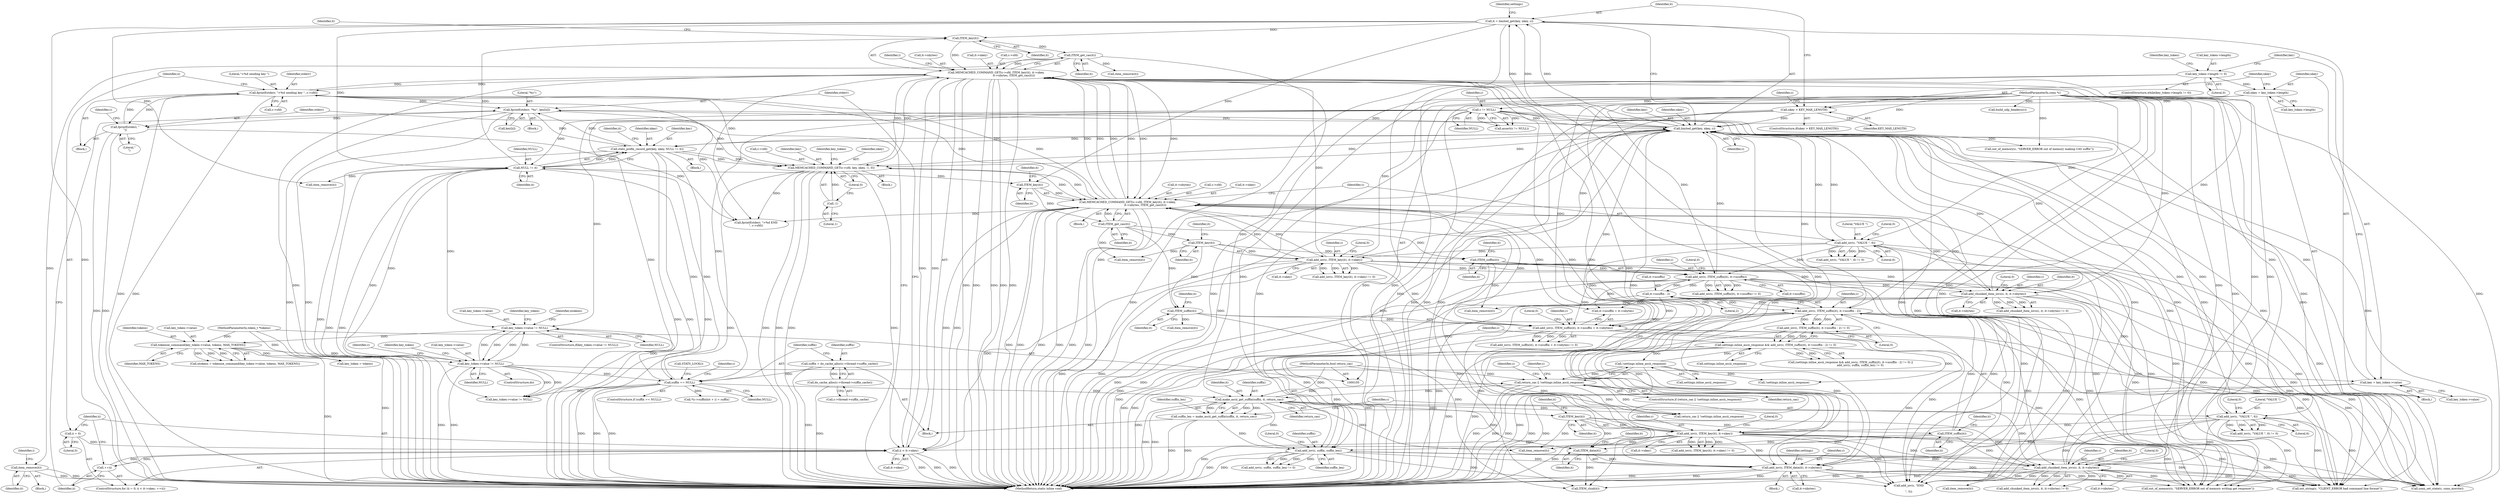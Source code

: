 digraph "0_memcached_a8c4a82787b8b6c256d61bd5c42fb7f92d1bae00@API" {
"1000327" [label="(Call,item_remove(it))"];
"1000257" [label="(Call,ITEM_get_cas(it))"];
"1000249" [label="(Call,ITEM_key(it))"];
"1000171" [label="(Call,it = limited_get(key, nkey, c))"];
"1000173" [label="(Call,limited_get(key, nkey, c))"];
"1000139" [label="(Call,key = key_token->value)"];
"1000669" [label="(Call,key_token->value != NULL)"];
"1000660" [label="(Call,tokenize_command(key_token->value, tokens, MAX_TOKENS))"];
"1000652" [label="(Call,key_token->value != NULL)"];
"1000185" [label="(Call,NULL != it)"];
"1000314" [label="(Call,suffix == NULL)"];
"1000305" [label="(Call,suffix = do_cache_alloc(c->thread->suffix_cache))"];
"1000307" [label="(Call,do_cache_alloc(c->thread->suffix_cache))"];
"1000127" [label="(Call,c != NULL)"];
"1000106" [label="(MethodParameterIn,conn *c)"];
"1000107" [label="(MethodParameterIn,token_t *tokens)"];
"1000546" [label="(Call,fprintf(stderr, \"%c\", key[ii]))"];
"1000528" [label="(Call,fprintf(stderr, \">%d sending key \", c->sfd))"];
"1000552" [label="(Call,fprintf(stderr, \"\n\"))"];
"1000434" [label="(Call,MEMCACHED_COMMAND_GET(c->sfd, ITEM_key(it), it->nkey,\n                                        it->nbytes, ITEM_get_cas(it)))"];
"1000640" [label="(Call,MEMCACHED_COMMAND_GET(c->sfd, key, nkey, -1, 0))"];
"1000245" [label="(Call,MEMCACHED_COMMAND_GET(c->sfd, ITEM_key(it), it->nkey,\n                                        it->nbytes, ITEM_get_cas(it)))"];
"1000538" [label="(Call,ii < it->nkey)"];
"1000535" [label="(Call,ii = 0)"];
"1000543" [label="(Call,++ii)"];
"1000457" [label="(Call,add_iov(c, ITEM_key(it), it->nkey))"];
"1000451" [label="(Call,add_iov(c, \"VALUE \", 6))"];
"1000459" [label="(Call,ITEM_key(it))"];
"1000446" [label="(Call,ITEM_get_cas(it))"];
"1000438" [label="(Call,ITEM_key(it))"];
"1000368" [label="(Call,add_iov(c, ITEM_key(it), it->nkey))"];
"1000361" [label="(Call,add_iov(c, \"VALUE \", 6))"];
"1000370" [label="(Call,ITEM_key(it))"];
"1000354" [label="(Call,make_ascii_get_suffix(suffix, it, return_cas))"];
"1000238" [label="(Call,return_cas || !settings.inline_ascii_response)"];
"1000109" [label="(MethodParameterIn,bool return_cas)"];
"1000240" [label="(Call,!settings.inline_ascii_response)"];
"1000377" [label="(Call,settings.inline_ascii_response && add_iov(c, ITEM_suffix(it), it->nsuffix - 2) != 0)"];
"1000381" [label="(Call,add_iov(c, ITEM_suffix(it), it->nsuffix - 2) != 0)"];
"1000382" [label="(Call,add_iov(c, ITEM_suffix(it), it->nsuffix - 2))"];
"1000384" [label="(Call,ITEM_suffix(it))"];
"1000386" [label="(Call,it->nsuffix - 2)"];
"1000500" [label="(Call,add_iov(c, ITEM_suffix(it), it->nsuffix))"];
"1000502" [label="(Call,ITEM_suffix(it))"];
"1000421" [label="(Call,add_chunked_item_iovs(c, it, it->nbytes))"];
"1000393" [label="(Call,add_iov(c, suffix, suffix_len))"];
"1000352" [label="(Call,suffix_len = make_ascii_get_suffix(suffix, it, return_cas))"];
"1000411" [label="(Call,add_iov(c, ITEM_data(it), it->nbytes))"];
"1000413" [label="(Call,ITEM_data(it))"];
"1000509" [label="(Call,add_chunked_item_iovs(c, it, it->nbytes))"];
"1000182" [label="(Call,stats_prefix_record_get(key, nkey, NULL != it))"];
"1000646" [label="(Call,-1)"];
"1000150" [label="(Call,nkey > KEY_MAX_LENGTH)"];
"1000144" [label="(Call,nkey = key_token->length)"];
"1000133" [label="(Call,key_token->length != 0)"];
"1000480" [label="(Call,add_iov(c, ITEM_suffix(it), it->nsuffix + it->nbytes))"];
"1000482" [label="(Call,ITEM_suffix(it))"];
"1000547" [label="(Identifier,stderr)"];
"1000666" [label="(Call,key_token = tokens)"];
"1000479" [label="(Call,add_iov(c, ITEM_suffix(it), it->nsuffix + it->nbytes) != 0)"];
"1000414" [label="(Identifier,it)"];
"1000443" [label="(Call,it->nbytes)"];
"1000641" [label="(Call,c->sfd)"];
"1000382" [label="(Call,add_iov(c, ITEM_suffix(it), it->nsuffix - 2))"];
"1000438" [label="(Call,ITEM_key(it))"];
"1000172" [label="(Identifier,it)"];
"1000364" [label="(Literal,6)"];
"1000435" [label="(Call,c->sfd)"];
"1000450" [label="(Call,add_iov(c, \"VALUE \", 6) != 0)"];
"1000132" [label="(ControlStructure,while(key_token->length != 0))"];
"1000234" [label="(Call,item_remove(it))"];
"1000130" [label="(ControlStructure,do)"];
"1000659" [label="(Identifier,ntokens)"];
"1000653" [label="(Call,key_token->value)"];
"1000251" [label="(Call,it->nkey)"];
"1000665" [label="(Identifier,MAX_TOKENS)"];
"1000314" [label="(Call,suffix == NULL)"];
"1000543" [label="(Call,++ii)"];
"1000175" [label="(Identifier,nkey)"];
"1000378" [label="(Call,settings.inline_ascii_response)"];
"1000176" [label="(Identifier,c)"];
"1000137" [label="(Literal,0)"];
"1000528" [label="(Call,fprintf(stderr, \">%d sending key \", c->sfd))"];
"1000423" [label="(Identifier,it)"];
"1000546" [label="(Call,fprintf(stderr, \"%c\", key[ii]))"];
"1000482" [label="(Call,ITEM_suffix(it))"];
"1000150" [label="(Call,nkey > KEY_MAX_LENGTH)"];
"1000388" [label="(Identifier,it)"];
"1000457" [label="(Call,add_iov(c, ITEM_key(it), it->nkey))"];
"1000436" [label="(Identifier,c)"];
"1000458" [label="(Identifier,c)"];
"1000689" [label="(Call,!settings.inline_ascii_response)"];
"1000397" [label="(Literal,0)"];
"1000355" [label="(Identifier,suffix)"];
"1000504" [label="(Call,it->nsuffix)"];
"1000427" [label="(Literal,0)"];
"1000181" [label="(Block,)"];
"1000421" [label="(Call,add_chunked_item_iovs(c, it, it->nbytes))"];
"1000654" [label="(Identifier,key_token)"];
"1000384" [label="(Call,ITEM_suffix(it))"];
"1000377" [label="(Call,settings.inline_ascii_response && add_iov(c, ITEM_suffix(it), it->nsuffix - 2) != 0)"];
"1000154" [label="(Call,out_string(c, \"CLIENT_ERROR bad command line format\"))"];
"1000182" [label="(Call,stats_prefix_record_get(key, nkey, NULL != it))"];
"1000152" [label="(Identifier,KEY_MAX_LENGTH)"];
"1000368" [label="(Call,add_iov(c, ITEM_key(it), it->nkey))"];
"1000361" [label="(Call,add_iov(c, \"VALUE \", 6))"];
"1000549" [label="(Call,key[ii])"];
"1000246" [label="(Call,c->sfd)"];
"1000534" [label="(ControlStructure,for (ii = 0; ii < it->nkey; ++ii))"];
"1000316" [label="(Identifier,NULL)"];
"1000530" [label="(Literal,\">%d sending key \")"];
"1000447" [label="(Identifier,it)"];
"1000367" [label="(Call,add_iov(c, ITEM_key(it), it->nkey) != 0)"];
"1000387" [label="(Call,it->nsuffix)"];
"1000446" [label="(Call,ITEM_get_cas(it))"];
"1000240" [label="(Call,!settings.inline_ascii_response)"];
"1000727" [label="(Call,add_iov(c, \"END\r\n\", 5))"];
"1000247" [label="(Identifier,c)"];
"1000362" [label="(Identifier,c)"];
"1000738" [label="(Call,build_udp_headers(c))"];
"1000651" [label="(ControlStructure,if(key_token->value != NULL))"];
"1000687" [label="(Call,return_cas || !settings.inline_ascii_response)"];
"1000126" [label="(Call,assert(c != NULL))"];
"1000509" [label="(Call,add_chunked_item_iovs(c, it, it->nbytes))"];
"1000502" [label="(Call,ITEM_suffix(it))"];
"1000151" [label="(Identifier,nkey)"];
"1000544" [label="(Identifier,ii)"];
"1000313" [label="(ControlStructure,if (suffix == NULL))"];
"1000486" [label="(Identifier,it)"];
"1000360" [label="(Call,add_iov(c, \"VALUE \", 6) != 0)"];
"1000574" [label="(Call,ITEM_clsid(it))"];
"1000107" [label="(MethodParameterIn,token_t *tokens)"];
"1000434" [label="(Call,MEMCACHED_COMMAND_GET(c->sfd, ITEM_key(it), it->nkey,\n                                        it->nbytes, ITEM_get_cas(it)))"];
"1000439" [label="(Identifier,it)"];
"1000676" [label="(Identifier,c)"];
"1000720" [label="(Call,key_token->value != NULL)"];
"1000664" [label="(Identifier,tokens)"];
"1000545" [label="(Block,)"];
"1000372" [label="(Call,it->nkey)"];
"1000239" [label="(Identifier,return_cas)"];
"1000508" [label="(Call,add_chunked_item_iovs(c, it, it->nbytes) != 0)"];
"1000510" [label="(Identifier,c)"];
"1000145" [label="(Identifier,nkey)"];
"1000433" [label="(Block,)"];
"1000415" [label="(Call,it->nbytes)"];
"1000106" [label="(MethodParameterIn,conn *c)"];
"1000536" [label="(Identifier,ii)"];
"1000146" [label="(Call,key_token->length)"];
"1000512" [label="(Call,it->nbytes)"];
"1000673" [label="(Identifier,NULL)"];
"1000429" [label="(Call,item_remove(it))"];
"1000375" [label="(Literal,0)"];
"1000357" [label="(Identifier,return_cas)"];
"1000529" [label="(Identifier,stderr)"];
"1000356" [label="(Identifier,it)"];
"1000503" [label="(Identifier,it)"];
"1000644" [label="(Identifier,key)"];
"1000455" [label="(Literal,0)"];
"1000548" [label="(Literal,\"%c\")"];
"1000652" [label="(Call,key_token->value != NULL)"];
"1000531" [label="(Call,c->sfd)"];
"1000133" [label="(Call,key_token->length != 0)"];
"1000526" [label="(Block,)"];
"1000538" [label="(Call,ii < it->nkey)"];
"1000149" [label="(ControlStructure,if(nkey > KEY_MAX_LENGTH))"];
"1000315" [label="(Identifier,suffix)"];
"1000370" [label="(Call,ITEM_key(it))"];
"1000139" [label="(Call,key = key_token->value)"];
"1000456" [label="(Call,add_iov(c, ITEM_key(it), it->nkey) != 0)"];
"1000392" [label="(Call,add_iov(c, suffix, suffix_len) != 0)"];
"1000155" [label="(Identifier,c)"];
"1000441" [label="(Identifier,it)"];
"1000250" [label="(Identifier,it)"];
"1000480" [label="(Call,add_iov(c, ITEM_suffix(it), it->nsuffix + it->nbytes))"];
"1000328" [label="(Identifier,it)"];
"1000484" [label="(Call,it->nsuffix + it->nbytes)"];
"1000396" [label="(Identifier,suffix_len)"];
"1000327" [label="(Call,item_remove(it))"];
"1000332" [label="(Identifier,i)"];
"1000440" [label="(Call,it->nkey)"];
"1000511" [label="(Identifier,it)"];
"1000712" [label="(Call,fprintf(stderr, \">%d END\n\", c->sfd))"];
"1000383" [label="(Identifier,c)"];
"1000647" [label="(Literal,1)"];
"1000481" [label="(Identifier,c)"];
"1000650" [label="(Identifier,key_token)"];
"1000318" [label="(Call,STATS_LOCK())"];
"1000451" [label="(Call,add_iov(c, \"VALUE \", 6))"];
"1000661" [label="(Call,key_token->value)"];
"1000411" [label="(Call,add_iov(c, ITEM_data(it), it->nbytes))"];
"1000187" [label="(Identifier,it)"];
"1000343" [label="(Call,*(c->suffixlist + i) = suffix)"];
"1000640" [label="(Call,MEMCACHED_COMMAND_GET(c->sfd, key, nkey, -1, 0))"];
"1000305" [label="(Call,suffix = do_cache_alloc(c->thread->suffix_cache))"];
"1000363" [label="(Literal,\"VALUE \")"];
"1000742" [label="(Call,out_of_memory(c, \"SERVER_ERROR out of memory writing get response\"))"];
"1000140" [label="(Identifier,key)"];
"1000245" [label="(Call,MEMCACHED_COMMAND_GET(c->sfd, ITEM_key(it), it->nkey,\n                                        it->nbytes, ITEM_get_cas(it)))"];
"1000324" [label="(Call,out_of_memory(c, \"SERVER_ERROR out of memory making CAS suffix\"))"];
"1000365" [label="(Literal,0)"];
"1000171" [label="(Call,it = limited_get(key, nkey, c))"];
"1000645" [label="(Identifier,nkey)"];
"1000554" [label="(Literal,\"\n\")"];
"1000371" [label="(Identifier,it)"];
"1000129" [label="(Identifier,NULL)"];
"1000308" [label="(Call,c->thread->suffix_cache)"];
"1000539" [label="(Identifier,ii)"];
"1000238" [label="(Call,return_cas || !settings.inline_ascii_response)"];
"1000507" [label="(Literal,0)"];
"1000483" [label="(Identifier,it)"];
"1000135" [label="(Identifier,key_token)"];
"1000420" [label="(Call,add_chunked_item_iovs(c, it, it->nbytes) != 0)"];
"1000376" [label="(Call,(settings.inline_ascii_response && add_iov(c, ITEM_suffix(it), it->nsuffix - 2) != 0) ||\n                      add_iov(c, suffix, suffix_len) != 0)"];
"1000261" [label="(Identifier,i)"];
"1000353" [label="(Identifier,suffix_len)"];
"1000307" [label="(Call,do_cache_alloc(c->thread->suffix_cache))"];
"1000369" [label="(Identifier,c)"];
"1000249" [label="(Call,ITEM_key(it))"];
"1000144" [label="(Call,nkey = key_token->length)"];
"1000410" [label="(Block,)"];
"1000184" [label="(Identifier,nkey)"];
"1000244" [label="(Block,)"];
"1000500" [label="(Call,add_iov(c, ITEM_suffix(it), it->nsuffix))"];
"1000505" [label="(Identifier,it)"];
"1000523" [label="(Identifier,settings)"];
"1000186" [label="(Identifier,NULL)"];
"1000128" [label="(Identifier,c)"];
"1000258" [label="(Identifier,it)"];
"1000453" [label="(Literal,\"VALUE \")"];
"1000416" [label="(Identifier,it)"];
"1000306" [label="(Identifier,suffix)"];
"1000138" [label="(Block,)"];
"1000241" [label="(Call,settings.inline_ascii_response)"];
"1000646" [label="(Call,-1)"];
"1000381" [label="(Call,add_iov(c, ITEM_suffix(it), it->nsuffix - 2) != 0)"];
"1000413" [label="(Call,ITEM_data(it))"];
"1000185" [label="(Call,NULL != it)"];
"1000464" [label="(Literal,0)"];
"1000354" [label="(Call,make_ascii_get_suffix(suffix, it, return_cas))"];
"1000179" [label="(Identifier,settings)"];
"1000394" [label="(Identifier,c)"];
"1000670" [label="(Call,key_token->value)"];
"1000393" [label="(Call,add_iov(c, suffix, suffix_len))"];
"1000656" [label="(Identifier,NULL)"];
"1000517" [label="(Call,item_remove(it))"];
"1000183" [label="(Identifier,key)"];
"1000317" [label="(Block,)"];
"1000552" [label="(Call,fprintf(stderr, \"\n\"))"];
"1000535" [label="(Call,ii = 0)"];
"1000373" [label="(Identifier,it)"];
"1000671" [label="(Identifier,key_token)"];
"1000462" [label="(Identifier,it)"];
"1000352" [label="(Call,suffix_len = make_ascii_get_suffix(suffix, it, return_cas))"];
"1000399" [label="(Call,item_remove(it))"];
"1000459" [label="(Call,ITEM_key(it))"];
"1000424" [label="(Call,it->nbytes)"];
"1000553" [label="(Identifier,stderr)"];
"1000412" [label="(Identifier,c)"];
"1000515" [label="(Literal,0)"];
"1000395" [label="(Identifier,suffix)"];
"1000491" [label="(Literal,0)"];
"1000386" [label="(Call,it->nsuffix - 2)"];
"1000605" [label="(Block,)"];
"1000658" [label="(Call,ntokens = tokenize_command(key_token->value, tokens, MAX_TOKENS))"];
"1000452" [label="(Identifier,c)"];
"1000391" [label="(Literal,0)"];
"1000755" [label="(MethodReturn,static inline void)"];
"1000174" [label="(Identifier,key)"];
"1000454" [label="(Literal,6)"];
"1000648" [label="(Literal,0)"];
"1000466" [label="(Call,item_remove(it))"];
"1000660" [label="(Call,tokenize_command(key_token->value, tokens, MAX_TOKENS))"];
"1000390" [label="(Literal,2)"];
"1000493" [label="(Call,item_remove(it))"];
"1000560" [label="(Identifier,c)"];
"1000501" [label="(Identifier,c)"];
"1000237" [label="(ControlStructure,if (return_cas || !settings.inline_ascii_response))"];
"1000669" [label="(Call,key_token->value != NULL)"];
"1000537" [label="(Literal,0)"];
"1000540" [label="(Call,it->nkey)"];
"1000127" [label="(Call,c != NULL)"];
"1000460" [label="(Identifier,it)"];
"1000252" [label="(Identifier,it)"];
"1000109" [label="(MethodParameterIn,bool return_cas)"];
"1000347" [label="(Identifier,c)"];
"1000302" [label="(Call,item_remove(it))"];
"1000141" [label="(Call,key_token->value)"];
"1000257" [label="(Call,ITEM_get_cas(it))"];
"1000254" [label="(Call,it->nbytes)"];
"1000461" [label="(Call,it->nkey)"];
"1000385" [label="(Identifier,it)"];
"1000189" [label="(Identifier,it)"];
"1000173" [label="(Call,limited_get(key, nkey, c))"];
"1000499" [label="(Call,add_iov(c, ITEM_suffix(it), it->nsuffix) != 0)"];
"1000747" [label="(Call,conn_set_state(c, conn_mwrite))"];
"1000134" [label="(Call,key_token->length)"];
"1000422" [label="(Identifier,c)"];
"1000327" -> "1000317"  [label="AST: "];
"1000327" -> "1000328"  [label="CFG: "];
"1000328" -> "1000327"  [label="AST: "];
"1000332" -> "1000327"  [label="CFG: "];
"1000327" -> "1000755"  [label="DDG: "];
"1000327" -> "1000755"  [label="DDG: "];
"1000257" -> "1000327"  [label="DDG: "];
"1000257" -> "1000245"  [label="AST: "];
"1000257" -> "1000258"  [label="CFG: "];
"1000258" -> "1000257"  [label="AST: "];
"1000245" -> "1000257"  [label="CFG: "];
"1000257" -> "1000245"  [label="DDG: "];
"1000249" -> "1000257"  [label="DDG: "];
"1000257" -> "1000302"  [label="DDG: "];
"1000257" -> "1000354"  [label="DDG: "];
"1000249" -> "1000245"  [label="AST: "];
"1000249" -> "1000250"  [label="CFG: "];
"1000250" -> "1000249"  [label="AST: "];
"1000252" -> "1000249"  [label="CFG: "];
"1000249" -> "1000245"  [label="DDG: "];
"1000171" -> "1000249"  [label="DDG: "];
"1000185" -> "1000249"  [label="DDG: "];
"1000171" -> "1000138"  [label="AST: "];
"1000171" -> "1000173"  [label="CFG: "];
"1000172" -> "1000171"  [label="AST: "];
"1000173" -> "1000171"  [label="AST: "];
"1000179" -> "1000171"  [label="CFG: "];
"1000171" -> "1000755"  [label="DDG: "];
"1000171" -> "1000755"  [label="DDG: "];
"1000173" -> "1000171"  [label="DDG: "];
"1000173" -> "1000171"  [label="DDG: "];
"1000173" -> "1000171"  [label="DDG: "];
"1000171" -> "1000185"  [label="DDG: "];
"1000171" -> "1000234"  [label="DDG: "];
"1000171" -> "1000438"  [label="DDG: "];
"1000173" -> "1000176"  [label="CFG: "];
"1000174" -> "1000173"  [label="AST: "];
"1000175" -> "1000173"  [label="AST: "];
"1000176" -> "1000173"  [label="AST: "];
"1000173" -> "1000755"  [label="DDG: "];
"1000173" -> "1000755"  [label="DDG: "];
"1000173" -> "1000154"  [label="DDG: "];
"1000139" -> "1000173"  [label="DDG: "];
"1000546" -> "1000173"  [label="DDG: "];
"1000150" -> "1000173"  [label="DDG: "];
"1000368" -> "1000173"  [label="DDG: "];
"1000393" -> "1000173"  [label="DDG: "];
"1000382" -> "1000173"  [label="DDG: "];
"1000411" -> "1000173"  [label="DDG: "];
"1000500" -> "1000173"  [label="DDG: "];
"1000451" -> "1000173"  [label="DDG: "];
"1000421" -> "1000173"  [label="DDG: "];
"1000361" -> "1000173"  [label="DDG: "];
"1000457" -> "1000173"  [label="DDG: "];
"1000127" -> "1000173"  [label="DDG: "];
"1000480" -> "1000173"  [label="DDG: "];
"1000509" -> "1000173"  [label="DDG: "];
"1000106" -> "1000173"  [label="DDG: "];
"1000173" -> "1000182"  [label="DDG: "];
"1000173" -> "1000182"  [label="DDG: "];
"1000173" -> "1000324"  [label="DDG: "];
"1000173" -> "1000361"  [label="DDG: "];
"1000173" -> "1000451"  [label="DDG: "];
"1000173" -> "1000546"  [label="DDG: "];
"1000173" -> "1000640"  [label="DDG: "];
"1000173" -> "1000640"  [label="DDG: "];
"1000173" -> "1000727"  [label="DDG: "];
"1000173" -> "1000742"  [label="DDG: "];
"1000173" -> "1000747"  [label="DDG: "];
"1000139" -> "1000138"  [label="AST: "];
"1000139" -> "1000141"  [label="CFG: "];
"1000140" -> "1000139"  [label="AST: "];
"1000141" -> "1000139"  [label="AST: "];
"1000145" -> "1000139"  [label="CFG: "];
"1000139" -> "1000755"  [label="DDG: "];
"1000139" -> "1000755"  [label="DDG: "];
"1000669" -> "1000139"  [label="DDG: "];
"1000669" -> "1000130"  [label="AST: "];
"1000669" -> "1000673"  [label="CFG: "];
"1000670" -> "1000669"  [label="AST: "];
"1000673" -> "1000669"  [label="AST: "];
"1000135" -> "1000669"  [label="CFG: "];
"1000676" -> "1000669"  [label="CFG: "];
"1000669" -> "1000755"  [label="DDG: "];
"1000669" -> "1000755"  [label="DDG: "];
"1000669" -> "1000185"  [label="DDG: "];
"1000669" -> "1000314"  [label="DDG: "];
"1000669" -> "1000652"  [label="DDG: "];
"1000669" -> "1000652"  [label="DDG: "];
"1000660" -> "1000669"  [label="DDG: "];
"1000652" -> "1000669"  [label="DDG: "];
"1000652" -> "1000669"  [label="DDG: "];
"1000669" -> "1000720"  [label="DDG: "];
"1000669" -> "1000720"  [label="DDG: "];
"1000660" -> "1000658"  [label="AST: "];
"1000660" -> "1000665"  [label="CFG: "];
"1000661" -> "1000660"  [label="AST: "];
"1000664" -> "1000660"  [label="AST: "];
"1000665" -> "1000660"  [label="AST: "];
"1000658" -> "1000660"  [label="CFG: "];
"1000660" -> "1000755"  [label="DDG: "];
"1000660" -> "1000658"  [label="DDG: "];
"1000660" -> "1000658"  [label="DDG: "];
"1000660" -> "1000658"  [label="DDG: "];
"1000652" -> "1000660"  [label="DDG: "];
"1000107" -> "1000660"  [label="DDG: "];
"1000660" -> "1000666"  [label="DDG: "];
"1000652" -> "1000651"  [label="AST: "];
"1000652" -> "1000656"  [label="CFG: "];
"1000653" -> "1000652"  [label="AST: "];
"1000656" -> "1000652"  [label="AST: "];
"1000671" -> "1000652"  [label="CFG: "];
"1000659" -> "1000652"  [label="CFG: "];
"1000185" -> "1000652"  [label="DDG: "];
"1000314" -> "1000652"  [label="DDG: "];
"1000127" -> "1000652"  [label="DDG: "];
"1000185" -> "1000182"  [label="AST: "];
"1000185" -> "1000187"  [label="CFG: "];
"1000186" -> "1000185"  [label="AST: "];
"1000187" -> "1000185"  [label="AST: "];
"1000182" -> "1000185"  [label="CFG: "];
"1000185" -> "1000755"  [label="DDG: "];
"1000185" -> "1000755"  [label="DDG: "];
"1000185" -> "1000182"  [label="DDG: "];
"1000185" -> "1000182"  [label="DDG: "];
"1000314" -> "1000185"  [label="DDG: "];
"1000127" -> "1000185"  [label="DDG: "];
"1000185" -> "1000234"  [label="DDG: "];
"1000185" -> "1000314"  [label="DDG: "];
"1000185" -> "1000438"  [label="DDG: "];
"1000185" -> "1000720"  [label="DDG: "];
"1000314" -> "1000313"  [label="AST: "];
"1000314" -> "1000316"  [label="CFG: "];
"1000315" -> "1000314"  [label="AST: "];
"1000316" -> "1000314"  [label="AST: "];
"1000318" -> "1000314"  [label="CFG: "];
"1000347" -> "1000314"  [label="CFG: "];
"1000314" -> "1000755"  [label="DDG: "];
"1000314" -> "1000755"  [label="DDG: "];
"1000314" -> "1000755"  [label="DDG: "];
"1000305" -> "1000314"  [label="DDG: "];
"1000127" -> "1000314"  [label="DDG: "];
"1000314" -> "1000343"  [label="DDG: "];
"1000314" -> "1000354"  [label="DDG: "];
"1000314" -> "1000720"  [label="DDG: "];
"1000305" -> "1000244"  [label="AST: "];
"1000305" -> "1000307"  [label="CFG: "];
"1000306" -> "1000305"  [label="AST: "];
"1000307" -> "1000305"  [label="AST: "];
"1000315" -> "1000305"  [label="CFG: "];
"1000305" -> "1000755"  [label="DDG: "];
"1000307" -> "1000305"  [label="DDG: "];
"1000307" -> "1000308"  [label="CFG: "];
"1000308" -> "1000307"  [label="AST: "];
"1000307" -> "1000755"  [label="DDG: "];
"1000127" -> "1000126"  [label="AST: "];
"1000127" -> "1000129"  [label="CFG: "];
"1000128" -> "1000127"  [label="AST: "];
"1000129" -> "1000127"  [label="AST: "];
"1000126" -> "1000127"  [label="CFG: "];
"1000127" -> "1000755"  [label="DDG: "];
"1000127" -> "1000126"  [label="DDG: "];
"1000127" -> "1000126"  [label="DDG: "];
"1000106" -> "1000127"  [label="DDG: "];
"1000127" -> "1000154"  [label="DDG: "];
"1000127" -> "1000720"  [label="DDG: "];
"1000127" -> "1000727"  [label="DDG: "];
"1000127" -> "1000742"  [label="DDG: "];
"1000127" -> "1000747"  [label="DDG: "];
"1000106" -> "1000105"  [label="AST: "];
"1000106" -> "1000755"  [label="DDG: "];
"1000106" -> "1000154"  [label="DDG: "];
"1000106" -> "1000324"  [label="DDG: "];
"1000106" -> "1000361"  [label="DDG: "];
"1000106" -> "1000368"  [label="DDG: "];
"1000106" -> "1000382"  [label="DDG: "];
"1000106" -> "1000393"  [label="DDG: "];
"1000106" -> "1000411"  [label="DDG: "];
"1000106" -> "1000421"  [label="DDG: "];
"1000106" -> "1000451"  [label="DDG: "];
"1000106" -> "1000457"  [label="DDG: "];
"1000106" -> "1000480"  [label="DDG: "];
"1000106" -> "1000500"  [label="DDG: "];
"1000106" -> "1000509"  [label="DDG: "];
"1000106" -> "1000727"  [label="DDG: "];
"1000106" -> "1000738"  [label="DDG: "];
"1000106" -> "1000742"  [label="DDG: "];
"1000106" -> "1000747"  [label="DDG: "];
"1000107" -> "1000105"  [label="AST: "];
"1000107" -> "1000755"  [label="DDG: "];
"1000107" -> "1000666"  [label="DDG: "];
"1000546" -> "1000545"  [label="AST: "];
"1000546" -> "1000549"  [label="CFG: "];
"1000547" -> "1000546"  [label="AST: "];
"1000548" -> "1000546"  [label="AST: "];
"1000549" -> "1000546"  [label="AST: "];
"1000544" -> "1000546"  [label="CFG: "];
"1000546" -> "1000755"  [label="DDG: "];
"1000546" -> "1000755"  [label="DDG: "];
"1000546" -> "1000182"  [label="DDG: "];
"1000528" -> "1000546"  [label="DDG: "];
"1000182" -> "1000546"  [label="DDG: "];
"1000546" -> "1000552"  [label="DDG: "];
"1000546" -> "1000640"  [label="DDG: "];
"1000528" -> "1000526"  [label="AST: "];
"1000528" -> "1000531"  [label="CFG: "];
"1000529" -> "1000528"  [label="AST: "];
"1000530" -> "1000528"  [label="AST: "];
"1000531" -> "1000528"  [label="AST: "];
"1000536" -> "1000528"  [label="CFG: "];
"1000528" -> "1000755"  [label="DDG: "];
"1000528" -> "1000755"  [label="DDG: "];
"1000528" -> "1000245"  [label="DDG: "];
"1000528" -> "1000434"  [label="DDG: "];
"1000552" -> "1000528"  [label="DDG: "];
"1000434" -> "1000528"  [label="DDG: "];
"1000245" -> "1000528"  [label="DDG: "];
"1000528" -> "1000552"  [label="DDG: "];
"1000528" -> "1000640"  [label="DDG: "];
"1000528" -> "1000712"  [label="DDG: "];
"1000552" -> "1000526"  [label="AST: "];
"1000552" -> "1000554"  [label="CFG: "];
"1000553" -> "1000552"  [label="AST: "];
"1000554" -> "1000552"  [label="AST: "];
"1000560" -> "1000552"  [label="CFG: "];
"1000552" -> "1000755"  [label="DDG: "];
"1000552" -> "1000755"  [label="DDG: "];
"1000552" -> "1000712"  [label="DDG: "];
"1000434" -> "1000433"  [label="AST: "];
"1000434" -> "1000446"  [label="CFG: "];
"1000435" -> "1000434"  [label="AST: "];
"1000438" -> "1000434"  [label="AST: "];
"1000440" -> "1000434"  [label="AST: "];
"1000443" -> "1000434"  [label="AST: "];
"1000446" -> "1000434"  [label="AST: "];
"1000452" -> "1000434"  [label="CFG: "];
"1000434" -> "1000755"  [label="DDG: "];
"1000434" -> "1000755"  [label="DDG: "];
"1000434" -> "1000755"  [label="DDG: "];
"1000434" -> "1000755"  [label="DDG: "];
"1000434" -> "1000755"  [label="DDG: "];
"1000434" -> "1000755"  [label="DDG: "];
"1000434" -> "1000245"  [label="DDG: "];
"1000434" -> "1000245"  [label="DDG: "];
"1000434" -> "1000245"  [label="DDG: "];
"1000640" -> "1000434"  [label="DDG: "];
"1000245" -> "1000434"  [label="DDG: "];
"1000245" -> "1000434"  [label="DDG: "];
"1000245" -> "1000434"  [label="DDG: "];
"1000438" -> "1000434"  [label="DDG: "];
"1000538" -> "1000434"  [label="DDG: "];
"1000457" -> "1000434"  [label="DDG: "];
"1000368" -> "1000434"  [label="DDG: "];
"1000421" -> "1000434"  [label="DDG: "];
"1000411" -> "1000434"  [label="DDG: "];
"1000509" -> "1000434"  [label="DDG: "];
"1000446" -> "1000434"  [label="DDG: "];
"1000434" -> "1000457"  [label="DDG: "];
"1000434" -> "1000480"  [label="DDG: "];
"1000434" -> "1000484"  [label="DDG: "];
"1000434" -> "1000509"  [label="DDG: "];
"1000434" -> "1000538"  [label="DDG: "];
"1000434" -> "1000640"  [label="DDG: "];
"1000434" -> "1000712"  [label="DDG: "];
"1000640" -> "1000605"  [label="AST: "];
"1000640" -> "1000648"  [label="CFG: "];
"1000641" -> "1000640"  [label="AST: "];
"1000644" -> "1000640"  [label="AST: "];
"1000645" -> "1000640"  [label="AST: "];
"1000646" -> "1000640"  [label="AST: "];
"1000648" -> "1000640"  [label="AST: "];
"1000650" -> "1000640"  [label="CFG: "];
"1000640" -> "1000755"  [label="DDG: "];
"1000640" -> "1000755"  [label="DDG: "];
"1000640" -> "1000755"  [label="DDG: "];
"1000640" -> "1000755"  [label="DDG: "];
"1000640" -> "1000755"  [label="DDG: "];
"1000640" -> "1000245"  [label="DDG: "];
"1000245" -> "1000640"  [label="DDG: "];
"1000182" -> "1000640"  [label="DDG: "];
"1000182" -> "1000640"  [label="DDG: "];
"1000646" -> "1000640"  [label="DDG: "];
"1000640" -> "1000712"  [label="DDG: "];
"1000245" -> "1000244"  [label="AST: "];
"1000246" -> "1000245"  [label="AST: "];
"1000251" -> "1000245"  [label="AST: "];
"1000254" -> "1000245"  [label="AST: "];
"1000261" -> "1000245"  [label="CFG: "];
"1000245" -> "1000755"  [label="DDG: "];
"1000245" -> "1000755"  [label="DDG: "];
"1000245" -> "1000755"  [label="DDG: "];
"1000245" -> "1000755"  [label="DDG: "];
"1000245" -> "1000755"  [label="DDG: "];
"1000245" -> "1000755"  [label="DDG: "];
"1000538" -> "1000245"  [label="DDG: "];
"1000457" -> "1000245"  [label="DDG: "];
"1000368" -> "1000245"  [label="DDG: "];
"1000421" -> "1000245"  [label="DDG: "];
"1000411" -> "1000245"  [label="DDG: "];
"1000509" -> "1000245"  [label="DDG: "];
"1000245" -> "1000368"  [label="DDG: "];
"1000245" -> "1000411"  [label="DDG: "];
"1000245" -> "1000421"  [label="DDG: "];
"1000245" -> "1000538"  [label="DDG: "];
"1000245" -> "1000712"  [label="DDG: "];
"1000538" -> "1000534"  [label="AST: "];
"1000538" -> "1000540"  [label="CFG: "];
"1000539" -> "1000538"  [label="AST: "];
"1000540" -> "1000538"  [label="AST: "];
"1000547" -> "1000538"  [label="CFG: "];
"1000553" -> "1000538"  [label="CFG: "];
"1000538" -> "1000755"  [label="DDG: "];
"1000538" -> "1000755"  [label="DDG: "];
"1000538" -> "1000755"  [label="DDG: "];
"1000535" -> "1000538"  [label="DDG: "];
"1000543" -> "1000538"  [label="DDG: "];
"1000457" -> "1000538"  [label="DDG: "];
"1000368" -> "1000538"  [label="DDG: "];
"1000538" -> "1000543"  [label="DDG: "];
"1000535" -> "1000534"  [label="AST: "];
"1000535" -> "1000537"  [label="CFG: "];
"1000536" -> "1000535"  [label="AST: "];
"1000537" -> "1000535"  [label="AST: "];
"1000539" -> "1000535"  [label="CFG: "];
"1000543" -> "1000534"  [label="AST: "];
"1000543" -> "1000544"  [label="CFG: "];
"1000544" -> "1000543"  [label="AST: "];
"1000539" -> "1000543"  [label="CFG: "];
"1000457" -> "1000456"  [label="AST: "];
"1000457" -> "1000461"  [label="CFG: "];
"1000458" -> "1000457"  [label="AST: "];
"1000459" -> "1000457"  [label="AST: "];
"1000461" -> "1000457"  [label="AST: "];
"1000464" -> "1000457"  [label="CFG: "];
"1000457" -> "1000755"  [label="DDG: "];
"1000457" -> "1000755"  [label="DDG: "];
"1000457" -> "1000154"  [label="DDG: "];
"1000457" -> "1000456"  [label="DDG: "];
"1000457" -> "1000456"  [label="DDG: "];
"1000457" -> "1000456"  [label="DDG: "];
"1000451" -> "1000457"  [label="DDG: "];
"1000459" -> "1000457"  [label="DDG: "];
"1000457" -> "1000480"  [label="DDG: "];
"1000457" -> "1000500"  [label="DDG: "];
"1000457" -> "1000727"  [label="DDG: "];
"1000457" -> "1000742"  [label="DDG: "];
"1000457" -> "1000747"  [label="DDG: "];
"1000451" -> "1000450"  [label="AST: "];
"1000451" -> "1000454"  [label="CFG: "];
"1000452" -> "1000451"  [label="AST: "];
"1000453" -> "1000451"  [label="AST: "];
"1000454" -> "1000451"  [label="AST: "];
"1000455" -> "1000451"  [label="CFG: "];
"1000451" -> "1000154"  [label="DDG: "];
"1000451" -> "1000450"  [label="DDG: "];
"1000451" -> "1000450"  [label="DDG: "];
"1000451" -> "1000450"  [label="DDG: "];
"1000451" -> "1000480"  [label="DDG: "];
"1000451" -> "1000500"  [label="DDG: "];
"1000451" -> "1000727"  [label="DDG: "];
"1000451" -> "1000742"  [label="DDG: "];
"1000451" -> "1000747"  [label="DDG: "];
"1000459" -> "1000460"  [label="CFG: "];
"1000460" -> "1000459"  [label="AST: "];
"1000462" -> "1000459"  [label="CFG: "];
"1000446" -> "1000459"  [label="DDG: "];
"1000459" -> "1000466"  [label="DDG: "];
"1000459" -> "1000482"  [label="DDG: "];
"1000459" -> "1000502"  [label="DDG: "];
"1000446" -> "1000447"  [label="CFG: "];
"1000447" -> "1000446"  [label="AST: "];
"1000438" -> "1000446"  [label="DDG: "];
"1000446" -> "1000466"  [label="DDG: "];
"1000446" -> "1000482"  [label="DDG: "];
"1000446" -> "1000502"  [label="DDG: "];
"1000438" -> "1000439"  [label="CFG: "];
"1000439" -> "1000438"  [label="AST: "];
"1000441" -> "1000438"  [label="CFG: "];
"1000368" -> "1000367"  [label="AST: "];
"1000368" -> "1000372"  [label="CFG: "];
"1000369" -> "1000368"  [label="AST: "];
"1000370" -> "1000368"  [label="AST: "];
"1000372" -> "1000368"  [label="AST: "];
"1000375" -> "1000368"  [label="CFG: "];
"1000368" -> "1000755"  [label="DDG: "];
"1000368" -> "1000755"  [label="DDG: "];
"1000368" -> "1000154"  [label="DDG: "];
"1000368" -> "1000367"  [label="DDG: "];
"1000368" -> "1000367"  [label="DDG: "];
"1000368" -> "1000367"  [label="DDG: "];
"1000361" -> "1000368"  [label="DDG: "];
"1000370" -> "1000368"  [label="DDG: "];
"1000368" -> "1000382"  [label="DDG: "];
"1000368" -> "1000393"  [label="DDG: "];
"1000368" -> "1000411"  [label="DDG: "];
"1000368" -> "1000421"  [label="DDG: "];
"1000368" -> "1000727"  [label="DDG: "];
"1000368" -> "1000742"  [label="DDG: "];
"1000368" -> "1000747"  [label="DDG: "];
"1000361" -> "1000360"  [label="AST: "];
"1000361" -> "1000364"  [label="CFG: "];
"1000362" -> "1000361"  [label="AST: "];
"1000363" -> "1000361"  [label="AST: "];
"1000364" -> "1000361"  [label="AST: "];
"1000365" -> "1000361"  [label="CFG: "];
"1000361" -> "1000154"  [label="DDG: "];
"1000361" -> "1000360"  [label="DDG: "];
"1000361" -> "1000360"  [label="DDG: "];
"1000361" -> "1000360"  [label="DDG: "];
"1000361" -> "1000411"  [label="DDG: "];
"1000361" -> "1000421"  [label="DDG: "];
"1000361" -> "1000727"  [label="DDG: "];
"1000361" -> "1000742"  [label="DDG: "];
"1000361" -> "1000747"  [label="DDG: "];
"1000370" -> "1000371"  [label="CFG: "];
"1000371" -> "1000370"  [label="AST: "];
"1000373" -> "1000370"  [label="CFG: "];
"1000354" -> "1000370"  [label="DDG: "];
"1000370" -> "1000384"  [label="DDG: "];
"1000370" -> "1000399"  [label="DDG: "];
"1000370" -> "1000413"  [label="DDG: "];
"1000370" -> "1000421"  [label="DDG: "];
"1000354" -> "1000352"  [label="AST: "];
"1000354" -> "1000357"  [label="CFG: "];
"1000355" -> "1000354"  [label="AST: "];
"1000356" -> "1000354"  [label="AST: "];
"1000357" -> "1000354"  [label="AST: "];
"1000352" -> "1000354"  [label="CFG: "];
"1000354" -> "1000755"  [label="DDG: "];
"1000354" -> "1000755"  [label="DDG: "];
"1000354" -> "1000238"  [label="DDG: "];
"1000354" -> "1000352"  [label="DDG: "];
"1000354" -> "1000352"  [label="DDG: "];
"1000354" -> "1000352"  [label="DDG: "];
"1000238" -> "1000354"  [label="DDG: "];
"1000109" -> "1000354"  [label="DDG: "];
"1000354" -> "1000393"  [label="DDG: "];
"1000354" -> "1000399"  [label="DDG: "];
"1000354" -> "1000413"  [label="DDG: "];
"1000354" -> "1000421"  [label="DDG: "];
"1000354" -> "1000687"  [label="DDG: "];
"1000238" -> "1000237"  [label="AST: "];
"1000238" -> "1000239"  [label="CFG: "];
"1000238" -> "1000240"  [label="CFG: "];
"1000239" -> "1000238"  [label="AST: "];
"1000240" -> "1000238"  [label="AST: "];
"1000247" -> "1000238"  [label="CFG: "];
"1000436" -> "1000238"  [label="CFG: "];
"1000238" -> "1000755"  [label="DDG: "];
"1000238" -> "1000755"  [label="DDG: "];
"1000238" -> "1000755"  [label="DDG: "];
"1000109" -> "1000238"  [label="DDG: "];
"1000240" -> "1000238"  [label="DDG: "];
"1000238" -> "1000687"  [label="DDG: "];
"1000238" -> "1000687"  [label="DDG: "];
"1000109" -> "1000105"  [label="AST: "];
"1000109" -> "1000755"  [label="DDG: "];
"1000109" -> "1000687"  [label="DDG: "];
"1000240" -> "1000241"  [label="CFG: "];
"1000241" -> "1000240"  [label="AST: "];
"1000240" -> "1000755"  [label="DDG: "];
"1000377" -> "1000240"  [label="DDG: "];
"1000240" -> "1000377"  [label="DDG: "];
"1000240" -> "1000689"  [label="DDG: "];
"1000377" -> "1000376"  [label="AST: "];
"1000377" -> "1000378"  [label="CFG: "];
"1000377" -> "1000381"  [label="CFG: "];
"1000378" -> "1000377"  [label="AST: "];
"1000381" -> "1000377"  [label="AST: "];
"1000394" -> "1000377"  [label="CFG: "];
"1000376" -> "1000377"  [label="CFG: "];
"1000377" -> "1000755"  [label="DDG: "];
"1000377" -> "1000755"  [label="DDG: "];
"1000377" -> "1000376"  [label="DDG: "];
"1000377" -> "1000376"  [label="DDG: "];
"1000381" -> "1000377"  [label="DDG: "];
"1000381" -> "1000377"  [label="DDG: "];
"1000377" -> "1000689"  [label="DDG: "];
"1000381" -> "1000391"  [label="CFG: "];
"1000382" -> "1000381"  [label="AST: "];
"1000391" -> "1000381"  [label="AST: "];
"1000381" -> "1000755"  [label="DDG: "];
"1000382" -> "1000381"  [label="DDG: "];
"1000382" -> "1000381"  [label="DDG: "];
"1000382" -> "1000381"  [label="DDG: "];
"1000382" -> "1000386"  [label="CFG: "];
"1000383" -> "1000382"  [label="AST: "];
"1000384" -> "1000382"  [label="AST: "];
"1000386" -> "1000382"  [label="AST: "];
"1000391" -> "1000382"  [label="CFG: "];
"1000382" -> "1000755"  [label="DDG: "];
"1000382" -> "1000755"  [label="DDG: "];
"1000382" -> "1000154"  [label="DDG: "];
"1000384" -> "1000382"  [label="DDG: "];
"1000386" -> "1000382"  [label="DDG: "];
"1000386" -> "1000382"  [label="DDG: "];
"1000382" -> "1000393"  [label="DDG: "];
"1000382" -> "1000411"  [label="DDG: "];
"1000382" -> "1000421"  [label="DDG: "];
"1000382" -> "1000727"  [label="DDG: "];
"1000382" -> "1000742"  [label="DDG: "];
"1000382" -> "1000747"  [label="DDG: "];
"1000384" -> "1000385"  [label="CFG: "];
"1000385" -> "1000384"  [label="AST: "];
"1000388" -> "1000384"  [label="CFG: "];
"1000384" -> "1000399"  [label="DDG: "];
"1000384" -> "1000413"  [label="DDG: "];
"1000384" -> "1000421"  [label="DDG: "];
"1000386" -> "1000390"  [label="CFG: "];
"1000387" -> "1000386"  [label="AST: "];
"1000390" -> "1000386"  [label="AST: "];
"1000386" -> "1000755"  [label="DDG: "];
"1000500" -> "1000386"  [label="DDG: "];
"1000386" -> "1000480"  [label="DDG: "];
"1000386" -> "1000484"  [label="DDG: "];
"1000386" -> "1000500"  [label="DDG: "];
"1000500" -> "1000499"  [label="AST: "];
"1000500" -> "1000504"  [label="CFG: "];
"1000501" -> "1000500"  [label="AST: "];
"1000502" -> "1000500"  [label="AST: "];
"1000504" -> "1000500"  [label="AST: "];
"1000507" -> "1000500"  [label="CFG: "];
"1000500" -> "1000755"  [label="DDG: "];
"1000500" -> "1000755"  [label="DDG: "];
"1000500" -> "1000154"  [label="DDG: "];
"1000500" -> "1000480"  [label="DDG: "];
"1000500" -> "1000484"  [label="DDG: "];
"1000500" -> "1000499"  [label="DDG: "];
"1000500" -> "1000499"  [label="DDG: "];
"1000500" -> "1000499"  [label="DDG: "];
"1000502" -> "1000500"  [label="DDG: "];
"1000500" -> "1000509"  [label="DDG: "];
"1000500" -> "1000727"  [label="DDG: "];
"1000500" -> "1000742"  [label="DDG: "];
"1000500" -> "1000747"  [label="DDG: "];
"1000502" -> "1000503"  [label="CFG: "];
"1000503" -> "1000502"  [label="AST: "];
"1000505" -> "1000502"  [label="CFG: "];
"1000502" -> "1000509"  [label="DDG: "];
"1000502" -> "1000517"  [label="DDG: "];
"1000502" -> "1000574"  [label="DDG: "];
"1000421" -> "1000420"  [label="AST: "];
"1000421" -> "1000424"  [label="CFG: "];
"1000422" -> "1000421"  [label="AST: "];
"1000423" -> "1000421"  [label="AST: "];
"1000424" -> "1000421"  [label="AST: "];
"1000427" -> "1000421"  [label="CFG: "];
"1000421" -> "1000755"  [label="DDG: "];
"1000421" -> "1000154"  [label="DDG: "];
"1000421" -> "1000420"  [label="DDG: "];
"1000421" -> "1000420"  [label="DDG: "];
"1000421" -> "1000420"  [label="DDG: "];
"1000393" -> "1000421"  [label="DDG: "];
"1000421" -> "1000429"  [label="DDG: "];
"1000421" -> "1000574"  [label="DDG: "];
"1000421" -> "1000727"  [label="DDG: "];
"1000421" -> "1000742"  [label="DDG: "];
"1000421" -> "1000747"  [label="DDG: "];
"1000393" -> "1000392"  [label="AST: "];
"1000393" -> "1000396"  [label="CFG: "];
"1000394" -> "1000393"  [label="AST: "];
"1000395" -> "1000393"  [label="AST: "];
"1000396" -> "1000393"  [label="AST: "];
"1000397" -> "1000393"  [label="CFG: "];
"1000393" -> "1000755"  [label="DDG: "];
"1000393" -> "1000755"  [label="DDG: "];
"1000393" -> "1000154"  [label="DDG: "];
"1000393" -> "1000392"  [label="DDG: "];
"1000393" -> "1000392"  [label="DDG: "];
"1000393" -> "1000392"  [label="DDG: "];
"1000352" -> "1000393"  [label="DDG: "];
"1000393" -> "1000411"  [label="DDG: "];
"1000393" -> "1000727"  [label="DDG: "];
"1000393" -> "1000742"  [label="DDG: "];
"1000393" -> "1000747"  [label="DDG: "];
"1000352" -> "1000244"  [label="AST: "];
"1000353" -> "1000352"  [label="AST: "];
"1000362" -> "1000352"  [label="CFG: "];
"1000352" -> "1000755"  [label="DDG: "];
"1000352" -> "1000755"  [label="DDG: "];
"1000411" -> "1000410"  [label="AST: "];
"1000411" -> "1000415"  [label="CFG: "];
"1000412" -> "1000411"  [label="AST: "];
"1000413" -> "1000411"  [label="AST: "];
"1000415" -> "1000411"  [label="AST: "];
"1000523" -> "1000411"  [label="CFG: "];
"1000411" -> "1000755"  [label="DDG: "];
"1000411" -> "1000755"  [label="DDG: "];
"1000411" -> "1000755"  [label="DDG: "];
"1000411" -> "1000154"  [label="DDG: "];
"1000413" -> "1000411"  [label="DDG: "];
"1000411" -> "1000727"  [label="DDG: "];
"1000411" -> "1000742"  [label="DDG: "];
"1000411" -> "1000747"  [label="DDG: "];
"1000413" -> "1000414"  [label="CFG: "];
"1000414" -> "1000413"  [label="AST: "];
"1000416" -> "1000413"  [label="CFG: "];
"1000413" -> "1000574"  [label="DDG: "];
"1000509" -> "1000508"  [label="AST: "];
"1000509" -> "1000512"  [label="CFG: "];
"1000510" -> "1000509"  [label="AST: "];
"1000511" -> "1000509"  [label="AST: "];
"1000512" -> "1000509"  [label="AST: "];
"1000515" -> "1000509"  [label="CFG: "];
"1000509" -> "1000755"  [label="DDG: "];
"1000509" -> "1000154"  [label="DDG: "];
"1000509" -> "1000508"  [label="DDG: "];
"1000509" -> "1000508"  [label="DDG: "];
"1000509" -> "1000508"  [label="DDG: "];
"1000509" -> "1000517"  [label="DDG: "];
"1000509" -> "1000574"  [label="DDG: "];
"1000509" -> "1000727"  [label="DDG: "];
"1000509" -> "1000742"  [label="DDG: "];
"1000509" -> "1000747"  [label="DDG: "];
"1000182" -> "1000181"  [label="AST: "];
"1000183" -> "1000182"  [label="AST: "];
"1000184" -> "1000182"  [label="AST: "];
"1000189" -> "1000182"  [label="CFG: "];
"1000182" -> "1000755"  [label="DDG: "];
"1000182" -> "1000755"  [label="DDG: "];
"1000182" -> "1000755"  [label="DDG: "];
"1000182" -> "1000755"  [label="DDG: "];
"1000646" -> "1000647"  [label="CFG: "];
"1000647" -> "1000646"  [label="AST: "];
"1000648" -> "1000646"  [label="CFG: "];
"1000150" -> "1000149"  [label="AST: "];
"1000150" -> "1000152"  [label="CFG: "];
"1000151" -> "1000150"  [label="AST: "];
"1000152" -> "1000150"  [label="AST: "];
"1000155" -> "1000150"  [label="CFG: "];
"1000172" -> "1000150"  [label="CFG: "];
"1000150" -> "1000755"  [label="DDG: "];
"1000150" -> "1000755"  [label="DDG: "];
"1000150" -> "1000755"  [label="DDG: "];
"1000144" -> "1000150"  [label="DDG: "];
"1000144" -> "1000138"  [label="AST: "];
"1000144" -> "1000146"  [label="CFG: "];
"1000145" -> "1000144"  [label="AST: "];
"1000146" -> "1000144"  [label="AST: "];
"1000151" -> "1000144"  [label="CFG: "];
"1000144" -> "1000755"  [label="DDG: "];
"1000133" -> "1000144"  [label="DDG: "];
"1000133" -> "1000132"  [label="AST: "];
"1000133" -> "1000137"  [label="CFG: "];
"1000134" -> "1000133"  [label="AST: "];
"1000137" -> "1000133"  [label="AST: "];
"1000140" -> "1000133"  [label="CFG: "];
"1000654" -> "1000133"  [label="CFG: "];
"1000133" -> "1000755"  [label="DDG: "];
"1000133" -> "1000755"  [label="DDG: "];
"1000480" -> "1000479"  [label="AST: "];
"1000480" -> "1000484"  [label="CFG: "];
"1000481" -> "1000480"  [label="AST: "];
"1000482" -> "1000480"  [label="AST: "];
"1000484" -> "1000480"  [label="AST: "];
"1000491" -> "1000480"  [label="CFG: "];
"1000480" -> "1000755"  [label="DDG: "];
"1000480" -> "1000755"  [label="DDG: "];
"1000480" -> "1000154"  [label="DDG: "];
"1000480" -> "1000479"  [label="DDG: "];
"1000480" -> "1000479"  [label="DDG: "];
"1000480" -> "1000479"  [label="DDG: "];
"1000482" -> "1000480"  [label="DDG: "];
"1000480" -> "1000727"  [label="DDG: "];
"1000480" -> "1000742"  [label="DDG: "];
"1000480" -> "1000747"  [label="DDG: "];
"1000482" -> "1000483"  [label="CFG: "];
"1000483" -> "1000482"  [label="AST: "];
"1000486" -> "1000482"  [label="CFG: "];
"1000482" -> "1000493"  [label="DDG: "];
"1000482" -> "1000574"  [label="DDG: "];
}
